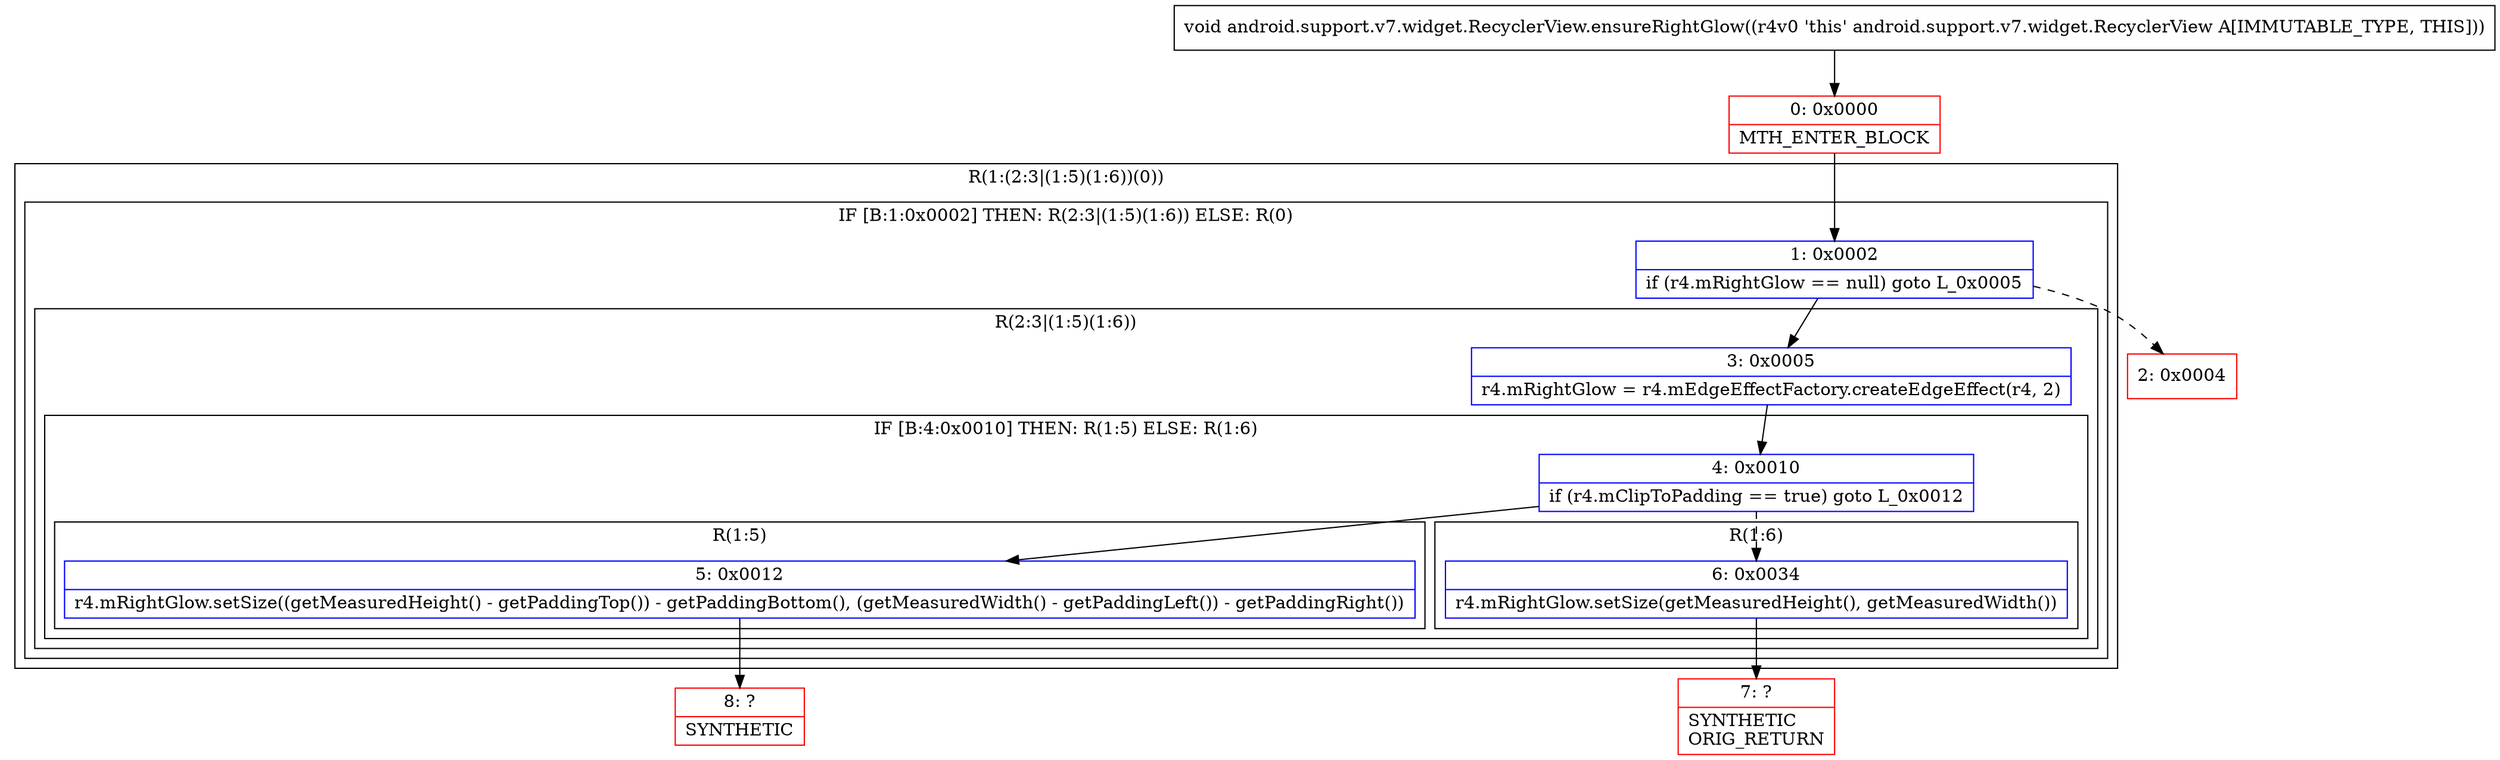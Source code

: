 digraph "CFG forandroid.support.v7.widget.RecyclerView.ensureRightGlow()V" {
subgraph cluster_Region_767280019 {
label = "R(1:(2:3|(1:5)(1:6))(0))";
node [shape=record,color=blue];
subgraph cluster_IfRegion_2059853741 {
label = "IF [B:1:0x0002] THEN: R(2:3|(1:5)(1:6)) ELSE: R(0)";
node [shape=record,color=blue];
Node_1 [shape=record,label="{1\:\ 0x0002|if (r4.mRightGlow == null) goto L_0x0005\l}"];
subgraph cluster_Region_517382953 {
label = "R(2:3|(1:5)(1:6))";
node [shape=record,color=blue];
Node_3 [shape=record,label="{3\:\ 0x0005|r4.mRightGlow = r4.mEdgeEffectFactory.createEdgeEffect(r4, 2)\l}"];
subgraph cluster_IfRegion_363939782 {
label = "IF [B:4:0x0010] THEN: R(1:5) ELSE: R(1:6)";
node [shape=record,color=blue];
Node_4 [shape=record,label="{4\:\ 0x0010|if (r4.mClipToPadding == true) goto L_0x0012\l}"];
subgraph cluster_Region_1717942712 {
label = "R(1:5)";
node [shape=record,color=blue];
Node_5 [shape=record,label="{5\:\ 0x0012|r4.mRightGlow.setSize((getMeasuredHeight() \- getPaddingTop()) \- getPaddingBottom(), (getMeasuredWidth() \- getPaddingLeft()) \- getPaddingRight())\l}"];
}
subgraph cluster_Region_705837422 {
label = "R(1:6)";
node [shape=record,color=blue];
Node_6 [shape=record,label="{6\:\ 0x0034|r4.mRightGlow.setSize(getMeasuredHeight(), getMeasuredWidth())\l}"];
}
}
}
subgraph cluster_Region_32905454 {
label = "R(0)";
node [shape=record,color=blue];
}
}
}
Node_0 [shape=record,color=red,label="{0\:\ 0x0000|MTH_ENTER_BLOCK\l}"];
Node_2 [shape=record,color=red,label="{2\:\ 0x0004}"];
Node_7 [shape=record,color=red,label="{7\:\ ?|SYNTHETIC\lORIG_RETURN\l}"];
Node_8 [shape=record,color=red,label="{8\:\ ?|SYNTHETIC\l}"];
MethodNode[shape=record,label="{void android.support.v7.widget.RecyclerView.ensureRightGlow((r4v0 'this' android.support.v7.widget.RecyclerView A[IMMUTABLE_TYPE, THIS])) }"];
MethodNode -> Node_0;
Node_1 -> Node_2[style=dashed];
Node_1 -> Node_3;
Node_3 -> Node_4;
Node_4 -> Node_5;
Node_4 -> Node_6[style=dashed];
Node_5 -> Node_8;
Node_6 -> Node_7;
Node_0 -> Node_1;
}

